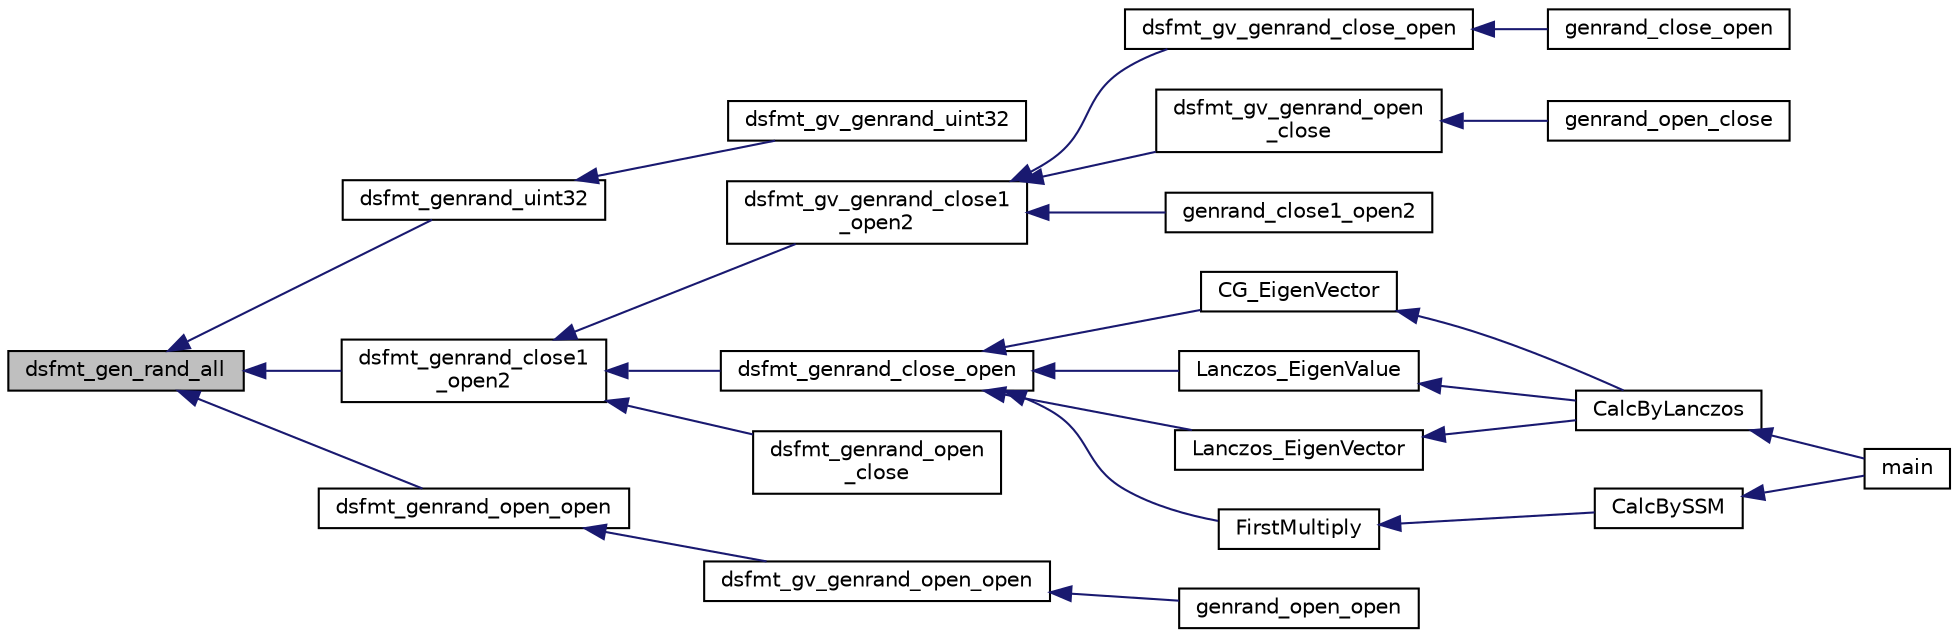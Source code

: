 digraph "dsfmt_gen_rand_all"
{
 // INTERACTIVE_SVG=YES
  edge [fontname="Helvetica",fontsize="10",labelfontname="Helvetica",labelfontsize="10"];
  node [fontname="Helvetica",fontsize="10",shape=record];
  rankdir="LR";
  Node1 [label="dsfmt_gen_rand_all",height=0.2,width=0.4,color="black", fillcolor="grey75", style="filled", fontcolor="black"];
  Node1 -> Node2 [dir="back",color="midnightblue",fontsize="10",style="solid",fontname="Helvetica"];
  Node2 [label="dsfmt_genrand_uint32",height=0.2,width=0.4,color="black", fillcolor="white", style="filled",URL="$d_s_f_m_t_8h.html#a1391665a8e5f9295a589aacb776e9de6"];
  Node2 -> Node3 [dir="back",color="midnightblue",fontsize="10",style="solid",fontname="Helvetica"];
  Node3 [label="dsfmt_gv_genrand_uint32",height=0.2,width=0.4,color="black", fillcolor="white", style="filled",URL="$d_s_f_m_t_8h.html#a5a20bef41e73968d016f4cc9bdf3c3e3"];
  Node1 -> Node4 [dir="back",color="midnightblue",fontsize="10",style="solid",fontname="Helvetica"];
  Node4 [label="dsfmt_genrand_close1\l_open2",height=0.2,width=0.4,color="black", fillcolor="white", style="filled",URL="$d_s_f_m_t_8h.html#a988f7f99c98960c22f19f68edb41f399"];
  Node4 -> Node5 [dir="back",color="midnightblue",fontsize="10",style="solid",fontname="Helvetica"];
  Node5 [label="dsfmt_gv_genrand_close1\l_open2",height=0.2,width=0.4,color="black", fillcolor="white", style="filled",URL="$d_s_f_m_t_8h.html#aab9284ee31e49e698240748e5c422e76"];
  Node5 -> Node6 [dir="back",color="midnightblue",fontsize="10",style="solid",fontname="Helvetica"];
  Node6 [label="dsfmt_gv_genrand_close_open",height=0.2,width=0.4,color="black", fillcolor="white", style="filled",URL="$d_s_f_m_t_8h.html#a6f2a1cb0b0b6f868708a00350affbbfa"];
  Node6 -> Node7 [dir="back",color="midnightblue",fontsize="10",style="solid",fontname="Helvetica"];
  Node7 [label="genrand_close_open",height=0.2,width=0.4,color="black", fillcolor="white", style="filled",URL="$d_s_f_m_t_8h.html#ab5e8f9060fd540a3bb1c5b7641284cad"];
  Node5 -> Node8 [dir="back",color="midnightblue",fontsize="10",style="solid",fontname="Helvetica"];
  Node8 [label="dsfmt_gv_genrand_open\l_close",height=0.2,width=0.4,color="black", fillcolor="white", style="filled",URL="$d_s_f_m_t_8h.html#aad429a1aead793e75fdff0e9616db4f3"];
  Node8 -> Node9 [dir="back",color="midnightblue",fontsize="10",style="solid",fontname="Helvetica"];
  Node9 [label="genrand_open_close",height=0.2,width=0.4,color="black", fillcolor="white", style="filled",URL="$d_s_f_m_t_8h.html#af35767b9543581ee9215c384d1620ef4"];
  Node5 -> Node10 [dir="back",color="midnightblue",fontsize="10",style="solid",fontname="Helvetica"];
  Node10 [label="genrand_close1_open2",height=0.2,width=0.4,color="black", fillcolor="white", style="filled",URL="$d_s_f_m_t_8h.html#a5801a9157c59d0515f7a3c9328f37ec5"];
  Node4 -> Node11 [dir="back",color="midnightblue",fontsize="10",style="solid",fontname="Helvetica"];
  Node11 [label="dsfmt_genrand_close_open",height=0.2,width=0.4,color="black", fillcolor="white", style="filled",URL="$d_s_f_m_t_8h.html#a1d070f0dc97e95122038aed8be76f8dd"];
  Node11 -> Node12 [dir="back",color="midnightblue",fontsize="10",style="solid",fontname="Helvetica"];
  Node12 [label="CG_EigenVector",height=0.2,width=0.4,color="black", fillcolor="white", style="filled",URL="$_c_g___eigen_vector_8h.html#a27dc47878d6c847ba4f6732e66204bf9"];
  Node12 -> Node13 [dir="back",color="midnightblue",fontsize="10",style="solid",fontname="Helvetica"];
  Node13 [label="CalcByLanczos",height=0.2,width=0.4,color="black", fillcolor="white", style="filled",URL="$_calc_by_lanczos_8h.html#a4efefe8077d976196c07adb0803ce2ff"];
  Node13 -> Node14 [dir="back",color="midnightblue",fontsize="10",style="solid",fontname="Helvetica"];
  Node14 [label="main",height=0.2,width=0.4,color="black", fillcolor="white", style="filled",URL="$_h_phi_main_8c.html#a0ddf1224851353fc92bfbff6f499fa97",tooltip="Main program for HPhi. "];
  Node11 -> Node15 [dir="back",color="midnightblue",fontsize="10",style="solid",fontname="Helvetica"];
  Node15 [label="FirstMultiply",height=0.2,width=0.4,color="black", fillcolor="white", style="filled",URL="$_first_multiply_8h.html#af77e6c8e5905fa1c2f3debb9404d5a86"];
  Node15 -> Node16 [dir="back",color="midnightblue",fontsize="10",style="solid",fontname="Helvetica"];
  Node16 [label="CalcBySSM",height=0.2,width=0.4,color="black", fillcolor="white", style="filled",URL="$_calc_by_t_p_q_8h.html#a7bb0164ecd302a8713c60f99ab50442f"];
  Node16 -> Node14 [dir="back",color="midnightblue",fontsize="10",style="solid",fontname="Helvetica"];
  Node11 -> Node17 [dir="back",color="midnightblue",fontsize="10",style="solid",fontname="Helvetica"];
  Node17 [label="Lanczos_EigenValue",height=0.2,width=0.4,color="black", fillcolor="white", style="filled",URL="$_lanczos___eigen_value_8c.html#adffde20ad3202934fdc77cfa37472529"];
  Node17 -> Node13 [dir="back",color="midnightblue",fontsize="10",style="solid",fontname="Helvetica"];
  Node11 -> Node18 [dir="back",color="midnightblue",fontsize="10",style="solid",fontname="Helvetica"];
  Node18 [label="Lanczos_EigenVector",height=0.2,width=0.4,color="black", fillcolor="white", style="filled",URL="$_lanczos___eigen_vector_8c.html#a4575347f442614960b1d0555ab1d1ffe"];
  Node18 -> Node13 [dir="back",color="midnightblue",fontsize="10",style="solid",fontname="Helvetica"];
  Node4 -> Node19 [dir="back",color="midnightblue",fontsize="10",style="solid",fontname="Helvetica"];
  Node19 [label="dsfmt_genrand_open\l_close",height=0.2,width=0.4,color="black", fillcolor="white", style="filled",URL="$d_s_f_m_t_8h.html#adb8392cee5e6d63095024b7595d3555a"];
  Node1 -> Node20 [dir="back",color="midnightblue",fontsize="10",style="solid",fontname="Helvetica"];
  Node20 [label="dsfmt_genrand_open_open",height=0.2,width=0.4,color="black", fillcolor="white", style="filled",URL="$d_s_f_m_t_8h.html#ad0a3324227d2e65e8d8888eb675170ac"];
  Node20 -> Node21 [dir="back",color="midnightblue",fontsize="10",style="solid",fontname="Helvetica"];
  Node21 [label="dsfmt_gv_genrand_open_open",height=0.2,width=0.4,color="black", fillcolor="white", style="filled",URL="$d_s_f_m_t_8h.html#a27b4a95b9fd7066d55d414f385237447"];
  Node21 -> Node22 [dir="back",color="midnightblue",fontsize="10",style="solid",fontname="Helvetica"];
  Node22 [label="genrand_open_open",height=0.2,width=0.4,color="black", fillcolor="white", style="filled",URL="$d_s_f_m_t_8h.html#a4ddba4b9c32e5e347acdd26bf679350e"];
}
